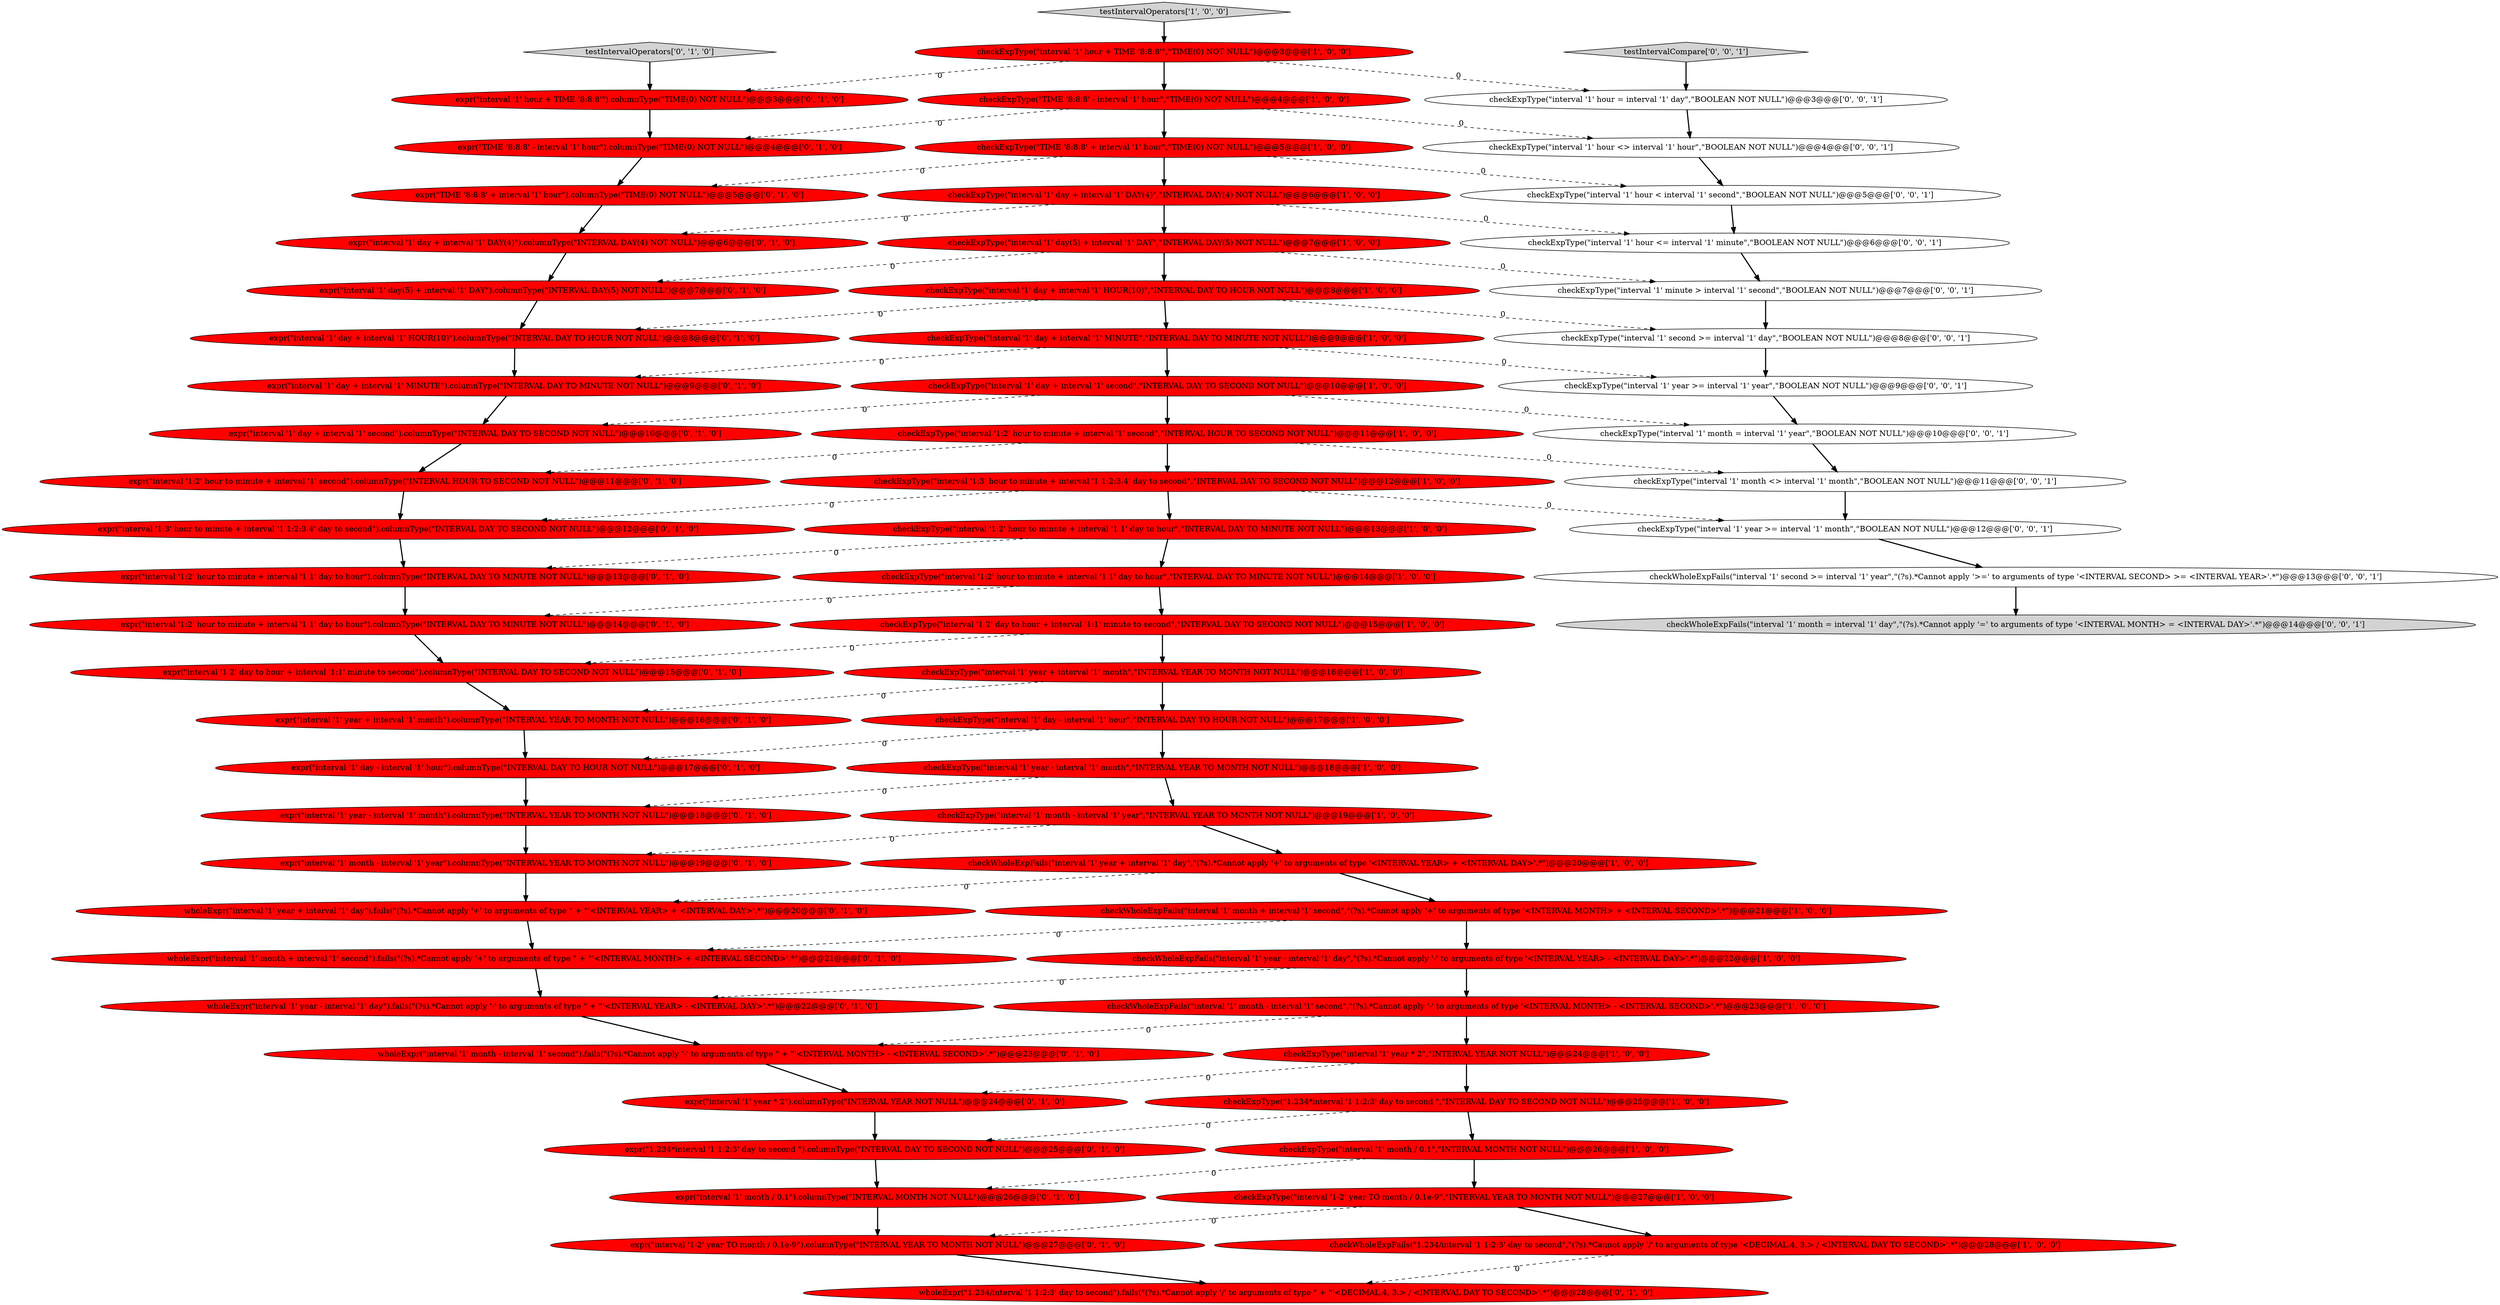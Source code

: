 digraph {
34 [style = filled, label = "expr(\"1.234*interval '1 1:2:3' day to second \").columnType(\"INTERVAL DAY TO SECOND NOT NULL\")@@@25@@@['0', '1', '0']", fillcolor = red, shape = ellipse image = "AAA1AAABBB2BBB"];
8 [style = filled, label = "checkExpType(\"interval '1-2' year TO month / 0.1e-9\",\"INTERVAL YEAR TO MONTH NOT NULL\")@@@27@@@['1', '0', '0']", fillcolor = red, shape = ellipse image = "AAA1AAABBB1BBB"];
38 [style = filled, label = "expr(\"interval '1' day + interval '1' MINUTE\").columnType(\"INTERVAL DAY TO MINUTE NOT NULL\")@@@9@@@['0', '1', '0']", fillcolor = red, shape = ellipse image = "AAA1AAABBB2BBB"];
4 [style = filled, label = "checkExpType(\"interval '1:2' hour to minute + interval '1 1' day to hour\",\"INTERVAL DAY TO MINUTE NOT NULL\")@@@14@@@['1', '0', '0']", fillcolor = red, shape = ellipse image = "AAA1AAABBB1BBB"];
25 [style = filled, label = "checkExpType(\"interval '1' day + interval '1' HOUR(10)\",\"INTERVAL DAY TO HOUR NOT NULL\")@@@8@@@['1', '0', '0']", fillcolor = red, shape = ellipse image = "AAA1AAABBB1BBB"];
1 [style = filled, label = "checkWholeExpFails(\"interval '1' year - interval '1' day\",\"(?s).*Cannot apply '-' to arguments of type '<INTERVAL YEAR> - <INTERVAL DAY>'.*\")@@@22@@@['1', '0', '0']", fillcolor = red, shape = ellipse image = "AAA1AAABBB1BBB"];
40 [style = filled, label = "expr(\"interval '1' year + interval '1' month\").columnType(\"INTERVAL YEAR TO MONTH NOT NULL\")@@@16@@@['0', '1', '0']", fillcolor = red, shape = ellipse image = "AAA1AAABBB2BBB"];
58 [style = filled, label = "checkExpType(\"interval '1' year >= interval '1' month\",\"BOOLEAN NOT NULL\")@@@12@@@['0', '0', '1']", fillcolor = white, shape = ellipse image = "AAA0AAABBB3BBB"];
27 [style = filled, label = "expr(\"interval '1' day + interval '1' second\").columnType(\"INTERVAL DAY TO SECOND NOT NULL\")@@@10@@@['0', '1', '0']", fillcolor = red, shape = ellipse image = "AAA1AAABBB2BBB"];
12 [style = filled, label = "checkExpType(\"interval '1' day - interval '1' hour\",\"INTERVAL DAY TO HOUR NOT NULL\")@@@17@@@['1', '0', '0']", fillcolor = red, shape = ellipse image = "AAA1AAABBB1BBB"];
5 [style = filled, label = "checkExpType(\"interval '1' day + interval '1' DAY(4)\",\"INTERVAL DAY(4) NOT NULL\")@@@6@@@['1', '0', '0']", fillcolor = red, shape = ellipse image = "AAA1AAABBB1BBB"];
16 [style = filled, label = "testIntervalOperators['1', '0', '0']", fillcolor = lightgray, shape = diamond image = "AAA0AAABBB1BBB"];
42 [style = filled, label = "testIntervalOperators['0', '1', '0']", fillcolor = lightgray, shape = diamond image = "AAA0AAABBB2BBB"];
57 [style = filled, label = "checkExpType(\"interval '1' hour < interval '1' second\",\"BOOLEAN NOT NULL\")@@@5@@@['0', '0', '1']", fillcolor = white, shape = ellipse image = "AAA0AAABBB3BBB"];
9 [style = filled, label = "checkExpType(\"interval '1' day + interval '1' MINUTE\",\"INTERVAL DAY TO MINUTE NOT NULL\")@@@9@@@['1', '0', '0']", fillcolor = red, shape = ellipse image = "AAA1AAABBB1BBB"];
19 [style = filled, label = "checkExpType(\"interval '1:2' hour to minute + interval '1 1' day to hour\",\"INTERVAL DAY TO MINUTE NOT NULL\")@@@13@@@['1', '0', '0']", fillcolor = red, shape = ellipse image = "AAA1AAABBB1BBB"];
18 [style = filled, label = "checkWholeExpFails(\"interval '1' year + interval '1' day\",\"(?s).*Cannot apply '\+' to arguments of type '<INTERVAL YEAR> \+ <INTERVAL DAY>'.*\")@@@20@@@['1', '0', '0']", fillcolor = red, shape = ellipse image = "AAA1AAABBB1BBB"];
41 [style = filled, label = "expr(\"interval '1' month / 0.1\").columnType(\"INTERVAL MONTH NOT NULL\")@@@26@@@['0', '1', '0']", fillcolor = red, shape = ellipse image = "AAA1AAABBB2BBB"];
30 [style = filled, label = "expr(\"interval '1' year - interval '1' month\").columnType(\"INTERVAL YEAR TO MONTH NOT NULL\")@@@18@@@['0', '1', '0']", fillcolor = red, shape = ellipse image = "AAA1AAABBB2BBB"];
32 [style = filled, label = "wholeExpr(\"1.234/interval '1 1:2:3' day to second\").fails(\"(?s).*Cannot apply '/' to arguments of type \" + \"'<DECIMAL.4, 3.> / <INTERVAL DAY TO SECOND>'.*\")@@@28@@@['0', '1', '0']", fillcolor = red, shape = ellipse image = "AAA1AAABBB2BBB"];
35 [style = filled, label = "expr(\"interval '1' day(5) + interval '1' DAY\").columnType(\"INTERVAL DAY(5) NOT NULL\")@@@7@@@['0', '1', '0']", fillcolor = red, shape = ellipse image = "AAA1AAABBB2BBB"];
36 [style = filled, label = "wholeExpr(\"interval '1' month + interval '1' second\").fails(\"(?s).*Cannot apply '\+' to arguments of type \" + \"'<INTERVAL MONTH> \+ <INTERVAL SECOND>'.*\")@@@21@@@['0', '1', '0']", fillcolor = red, shape = ellipse image = "AAA1AAABBB2BBB"];
54 [style = filled, label = "checkExpType(\"interval '1' month <> interval '1' month\",\"BOOLEAN NOT NULL\")@@@11@@@['0', '0', '1']", fillcolor = white, shape = ellipse image = "AAA0AAABBB3BBB"];
29 [style = filled, label = "wholeExpr(\"interval '1' month - interval '1' second\").fails(\"(?s).*Cannot apply '-' to arguments of type \" + \"'<INTERVAL MONTH> - <INTERVAL SECOND>'.*\")@@@23@@@['0', '1', '0']", fillcolor = red, shape = ellipse image = "AAA1AAABBB2BBB"];
49 [style = filled, label = "expr(\"interval '1' day + interval '1' HOUR(10)\").columnType(\"INTERVAL DAY TO HOUR NOT NULL\")@@@8@@@['0', '1', '0']", fillcolor = red, shape = ellipse image = "AAA1AAABBB2BBB"];
20 [style = filled, label = "checkExpType(\"interval '1' hour + TIME '8:8:8'\",\"TIME(0) NOT NULL\")@@@3@@@['1', '0', '0']", fillcolor = red, shape = ellipse image = "AAA1AAABBB1BBB"];
24 [style = filled, label = "checkExpType(\"interval '1:3' hour to minute + interval '1 1:2:3.4' day to second\",\"INTERVAL DAY TO SECOND NOT NULL\")@@@12@@@['1', '0', '0']", fillcolor = red, shape = ellipse image = "AAA1AAABBB1BBB"];
10 [style = filled, label = "checkExpType(\"interval '1' year - interval '1' month\",\"INTERVAL YEAR TO MONTH NOT NULL\")@@@18@@@['1', '0', '0']", fillcolor = red, shape = ellipse image = "AAA1AAABBB1BBB"];
3 [style = filled, label = "checkWholeExpFails(\"interval '1' month + interval '1' second\",\"(?s).*Cannot apply '\+' to arguments of type '<INTERVAL MONTH> \+ <INTERVAL SECOND>'.*\")@@@21@@@['1', '0', '0']", fillcolor = red, shape = ellipse image = "AAA1AAABBB1BBB"];
33 [style = filled, label = "expr(\"interval '1:2' hour to minute + interval '1 1' day to hour\").columnType(\"INTERVAL DAY TO MINUTE NOT NULL\")@@@13@@@['0', '1', '0']", fillcolor = red, shape = ellipse image = "AAA1AAABBB2BBB"];
44 [style = filled, label = "expr(\"interval '1' day - interval '1' hour\").columnType(\"INTERVAL DAY TO HOUR NOT NULL\")@@@17@@@['0', '1', '0']", fillcolor = red, shape = ellipse image = "AAA1AAABBB2BBB"];
13 [style = filled, label = "checkExpType(\"TIME '8:8:8' - interval '1' hour\",\"TIME(0) NOT NULL\")@@@4@@@['1', '0', '0']", fillcolor = red, shape = ellipse image = "AAA1AAABBB1BBB"];
43 [style = filled, label = "expr(\"interval '1' day + interval '1' DAY(4)\").columnType(\"INTERVAL DAY(4) NOT NULL\")@@@6@@@['0', '1', '0']", fillcolor = red, shape = ellipse image = "AAA1AAABBB2BBB"];
60 [style = filled, label = "checkExpType(\"interval '1' hour <= interval '1' minute\",\"BOOLEAN NOT NULL\")@@@6@@@['0', '0', '1']", fillcolor = white, shape = ellipse image = "AAA0AAABBB3BBB"];
55 [style = filled, label = "checkExpType(\"interval '1' month = interval '1' year\",\"BOOLEAN NOT NULL\")@@@10@@@['0', '0', '1']", fillcolor = white, shape = ellipse image = "AAA0AAABBB3BBB"];
7 [style = filled, label = "checkWholeExpFails(\"interval '1' month - interval '1' second\",\"(?s).*Cannot apply '-' to arguments of type '<INTERVAL MONTH> - <INTERVAL SECOND>'.*\")@@@23@@@['1', '0', '0']", fillcolor = red, shape = ellipse image = "AAA1AAABBB1BBB"];
56 [style = filled, label = "checkExpType(\"interval '1' hour <> interval '1' hour\",\"BOOLEAN NOT NULL\")@@@4@@@['0', '0', '1']", fillcolor = white, shape = ellipse image = "AAA0AAABBB3BBB"];
48 [style = filled, label = "wholeExpr(\"interval '1' year - interval '1' day\").fails(\"(?s).*Cannot apply '-' to arguments of type \" + \"'<INTERVAL YEAR> - <INTERVAL DAY>'.*\")@@@22@@@['0', '1', '0']", fillcolor = red, shape = ellipse image = "AAA1AAABBB2BBB"];
59 [style = filled, label = "checkExpType(\"interval '1' year >= interval '1' year\",\"BOOLEAN NOT NULL\")@@@9@@@['0', '0', '1']", fillcolor = white, shape = ellipse image = "AAA0AAABBB3BBB"];
11 [style = filled, label = "checkExpType(\"TIME '8:8:8' + interval '1' hour\",\"TIME(0) NOT NULL\")@@@5@@@['1', '0', '0']", fillcolor = red, shape = ellipse image = "AAA1AAABBB1BBB"];
17 [style = filled, label = "checkExpType(\"interval '1:2' hour to minute + interval '1' second\",\"INTERVAL HOUR TO SECOND NOT NULL\")@@@11@@@['1', '0', '0']", fillcolor = red, shape = ellipse image = "AAA1AAABBB1BBB"];
39 [style = filled, label = "expr(\"interval '1:3' hour to minute + interval '1 1:2:3.4' day to second\").columnType(\"INTERVAL DAY TO SECOND NOT NULL\")@@@12@@@['0', '1', '0']", fillcolor = red, shape = ellipse image = "AAA1AAABBB2BBB"];
46 [style = filled, label = "expr(\"TIME '8:8:8' - interval '1' hour\").columnType(\"TIME(0) NOT NULL\")@@@4@@@['0', '1', '0']", fillcolor = red, shape = ellipse image = "AAA1AAABBB2BBB"];
64 [style = filled, label = "checkExpType(\"interval '1' hour = interval '1' day\",\"BOOLEAN NOT NULL\")@@@3@@@['0', '0', '1']", fillcolor = white, shape = ellipse image = "AAA0AAABBB3BBB"];
47 [style = filled, label = "expr(\"interval '1 2' day to hour + interval '1:1' minute to second\").columnType(\"INTERVAL DAY TO SECOND NOT NULL\")@@@15@@@['0', '1', '0']", fillcolor = red, shape = ellipse image = "AAA1AAABBB2BBB"];
52 [style = filled, label = "expr(\"interval '1:2' hour to minute + interval '1' second\").columnType(\"INTERVAL HOUR TO SECOND NOT NULL\")@@@11@@@['0', '1', '0']", fillcolor = red, shape = ellipse image = "AAA1AAABBB2BBB"];
53 [style = filled, label = "expr(\"interval '1' hour + TIME '8:8:8'\").columnType(\"TIME(0) NOT NULL\")@@@3@@@['0', '1', '0']", fillcolor = red, shape = ellipse image = "AAA1AAABBB2BBB"];
23 [style = filled, label = "checkExpType(\"interval '1' month - interval '1' year\",\"INTERVAL YEAR TO MONTH NOT NULL\")@@@19@@@['1', '0', '0']", fillcolor = red, shape = ellipse image = "AAA1AAABBB1BBB"];
63 [style = filled, label = "checkExpType(\"interval '1' second >= interval '1' day\",\"BOOLEAN NOT NULL\")@@@8@@@['0', '0', '1']", fillcolor = white, shape = ellipse image = "AAA0AAABBB3BBB"];
62 [style = filled, label = "checkWholeExpFails(\"interval '1' month = interval '1' day\",\"(?s).*Cannot apply '=' to arguments of type '<INTERVAL MONTH> = <INTERVAL DAY>'.*\")@@@14@@@['0', '0', '1']", fillcolor = lightgray, shape = ellipse image = "AAA0AAABBB3BBB"];
66 [style = filled, label = "checkExpType(\"interval '1' minute > interval '1' second\",\"BOOLEAN NOT NULL\")@@@7@@@['0', '0', '1']", fillcolor = white, shape = ellipse image = "AAA0AAABBB3BBB"];
0 [style = filled, label = "checkExpType(\"interval '1 2' day to hour + interval '1:1' minute to second\",\"INTERVAL DAY TO SECOND NOT NULL\")@@@15@@@['1', '0', '0']", fillcolor = red, shape = ellipse image = "AAA1AAABBB1BBB"];
6 [style = filled, label = "checkExpType(\"interval '1' year + interval '1' month\",\"INTERVAL YEAR TO MONTH NOT NULL\")@@@16@@@['1', '0', '0']", fillcolor = red, shape = ellipse image = "AAA1AAABBB1BBB"];
22 [style = filled, label = "checkExpType(\"interval '1' day + interval '1' second\",\"INTERVAL DAY TO SECOND NOT NULL\")@@@10@@@['1', '0', '0']", fillcolor = red, shape = ellipse image = "AAA1AAABBB1BBB"];
37 [style = filled, label = "expr(\"interval '1-2' year TO month / 0.1e-9\").columnType(\"INTERVAL YEAR TO MONTH NOT NULL\")@@@27@@@['0', '1', '0']", fillcolor = red, shape = ellipse image = "AAA1AAABBB2BBB"];
51 [style = filled, label = "expr(\"TIME '8:8:8' + interval '1' hour\").columnType(\"TIME(0) NOT NULL\")@@@5@@@['0', '1', '0']", fillcolor = red, shape = ellipse image = "AAA1AAABBB2BBB"];
26 [style = filled, label = "checkExpType(\"1.234*interval '1 1:2:3' day to second \",\"INTERVAL DAY TO SECOND NOT NULL\")@@@25@@@['1', '0', '0']", fillcolor = red, shape = ellipse image = "AAA1AAABBB1BBB"];
21 [style = filled, label = "checkWholeExpFails(\"1.234/interval '1 1:2:3' day to second\",\"(?s).*Cannot apply '/' to arguments of type '<DECIMAL.4, 3.> / <INTERVAL DAY TO SECOND>'.*\")@@@28@@@['1', '0', '0']", fillcolor = red, shape = ellipse image = "AAA1AAABBB1BBB"];
28 [style = filled, label = "expr(\"interval '1:2' hour to minute + interval '1 1' day to hour\").columnType(\"INTERVAL DAY TO MINUTE NOT NULL\")@@@14@@@['0', '1', '0']", fillcolor = red, shape = ellipse image = "AAA1AAABBB2BBB"];
15 [style = filled, label = "checkExpType(\"interval '1' day(5) + interval '1' DAY\",\"INTERVAL DAY(5) NOT NULL\")@@@7@@@['1', '0', '0']", fillcolor = red, shape = ellipse image = "AAA1AAABBB1BBB"];
2 [style = filled, label = "checkExpType(\"interval '1' month / 0.1\",\"INTERVAL MONTH NOT NULL\")@@@26@@@['1', '0', '0']", fillcolor = red, shape = ellipse image = "AAA1AAABBB1BBB"];
61 [style = filled, label = "checkWholeExpFails(\"interval '1' second >= interval '1' year\",\"(?s).*Cannot apply '>=' to arguments of type '<INTERVAL SECOND> >= <INTERVAL YEAR>'.*\")@@@13@@@['0', '0', '1']", fillcolor = white, shape = ellipse image = "AAA0AAABBB3BBB"];
45 [style = filled, label = "expr(\"interval '1' month - interval '1' year\").columnType(\"INTERVAL YEAR TO MONTH NOT NULL\")@@@19@@@['0', '1', '0']", fillcolor = red, shape = ellipse image = "AAA1AAABBB2BBB"];
31 [style = filled, label = "expr(\"interval '1' year * 2\").columnType(\"INTERVAL YEAR NOT NULL\")@@@24@@@['0', '1', '0']", fillcolor = red, shape = ellipse image = "AAA1AAABBB2BBB"];
14 [style = filled, label = "checkExpType(\"interval '1' year * 2\",\"INTERVAL YEAR NOT NULL\")@@@24@@@['1', '0', '0']", fillcolor = red, shape = ellipse image = "AAA1AAABBB1BBB"];
50 [style = filled, label = "wholeExpr(\"interval '1' year + interval '1' day\").fails(\"(?s).*Cannot apply '\+' to arguments of type \" + \"'<INTERVAL YEAR> \+ <INTERVAL DAY>'.*\")@@@20@@@['0', '1', '0']", fillcolor = red, shape = ellipse image = "AAA1AAABBB2BBB"];
65 [style = filled, label = "testIntervalCompare['0', '0', '1']", fillcolor = lightgray, shape = diamond image = "AAA0AAABBB3BBB"];
18->3 [style = bold, label=""];
13->56 [style = dashed, label="0"];
15->25 [style = bold, label=""];
48->29 [style = bold, label=""];
5->15 [style = bold, label=""];
0->47 [style = dashed, label="0"];
17->52 [style = dashed, label="0"];
24->39 [style = dashed, label="0"];
13->46 [style = dashed, label="0"];
7->14 [style = bold, label=""];
46->51 [style = bold, label=""];
12->10 [style = bold, label=""];
22->55 [style = dashed, label="0"];
43->35 [style = bold, label=""];
12->44 [style = dashed, label="0"];
37->32 [style = bold, label=""];
2->41 [style = dashed, label="0"];
60->66 [style = bold, label=""];
66->63 [style = bold, label=""];
9->59 [style = dashed, label="0"];
17->54 [style = dashed, label="0"];
24->19 [style = bold, label=""];
1->48 [style = dashed, label="0"];
3->36 [style = dashed, label="0"];
33->28 [style = bold, label=""];
41->37 [style = bold, label=""];
57->60 [style = bold, label=""];
49->38 [style = bold, label=""];
56->57 [style = bold, label=""];
13->11 [style = bold, label=""];
54->58 [style = bold, label=""];
21->32 [style = dashed, label="0"];
4->0 [style = bold, label=""];
5->43 [style = dashed, label="0"];
22->17 [style = bold, label=""];
59->55 [style = bold, label=""];
16->20 [style = bold, label=""];
11->51 [style = dashed, label="0"];
14->31 [style = dashed, label="0"];
9->22 [style = bold, label=""];
44->30 [style = bold, label=""];
58->61 [style = bold, label=""];
20->13 [style = bold, label=""];
3->1 [style = bold, label=""];
63->59 [style = bold, label=""];
47->40 [style = bold, label=""];
28->47 [style = bold, label=""];
25->9 [style = bold, label=""];
38->27 [style = bold, label=""];
35->49 [style = bold, label=""];
22->27 [style = dashed, label="0"];
6->40 [style = dashed, label="0"];
25->49 [style = dashed, label="0"];
5->60 [style = dashed, label="0"];
1->7 [style = bold, label=""];
39->33 [style = bold, label=""];
31->34 [style = bold, label=""];
27->52 [style = bold, label=""];
4->28 [style = dashed, label="0"];
15->35 [style = dashed, label="0"];
11->5 [style = bold, label=""];
53->46 [style = bold, label=""];
10->30 [style = dashed, label="0"];
10->23 [style = bold, label=""];
24->58 [style = dashed, label="0"];
20->53 [style = dashed, label="0"];
51->43 [style = bold, label=""];
26->34 [style = dashed, label="0"];
23->18 [style = bold, label=""];
9->38 [style = dashed, label="0"];
61->62 [style = bold, label=""];
40->44 [style = bold, label=""];
11->57 [style = dashed, label="0"];
6->12 [style = bold, label=""];
8->37 [style = dashed, label="0"];
52->39 [style = bold, label=""];
25->63 [style = dashed, label="0"];
0->6 [style = bold, label=""];
65->64 [style = bold, label=""];
29->31 [style = bold, label=""];
23->45 [style = dashed, label="0"];
20->64 [style = dashed, label="0"];
34->41 [style = bold, label=""];
14->26 [style = bold, label=""];
18->50 [style = dashed, label="0"];
26->2 [style = bold, label=""];
17->24 [style = bold, label=""];
64->56 [style = bold, label=""];
45->50 [style = bold, label=""];
50->36 [style = bold, label=""];
36->48 [style = bold, label=""];
15->66 [style = dashed, label="0"];
8->21 [style = bold, label=""];
7->29 [style = dashed, label="0"];
19->4 [style = bold, label=""];
55->54 [style = bold, label=""];
19->33 [style = dashed, label="0"];
42->53 [style = bold, label=""];
30->45 [style = bold, label=""];
2->8 [style = bold, label=""];
}
